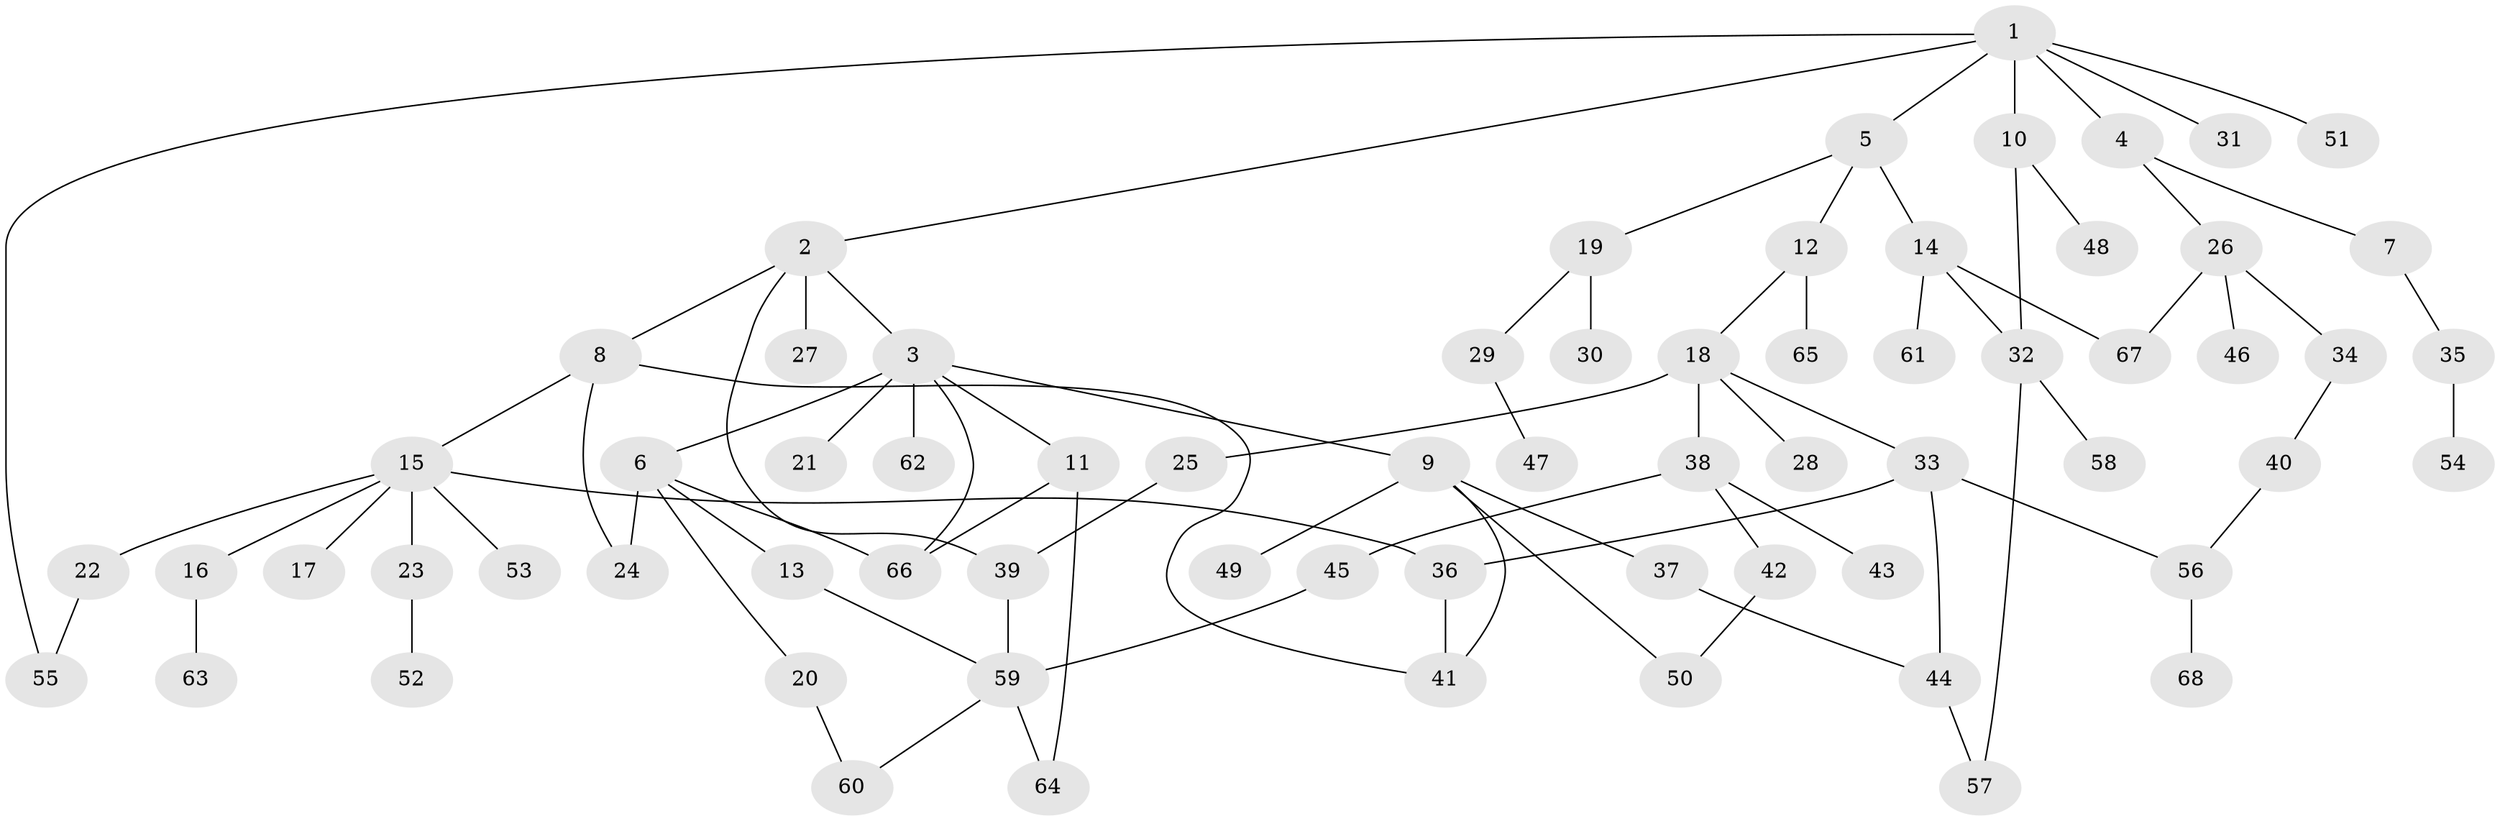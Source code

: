 // Generated by graph-tools (version 1.1) at 2025/01/03/09/25 03:01:00]
// undirected, 68 vertices, 85 edges
graph export_dot {
graph [start="1"]
  node [color=gray90,style=filled];
  1;
  2;
  3;
  4;
  5;
  6;
  7;
  8;
  9;
  10;
  11;
  12;
  13;
  14;
  15;
  16;
  17;
  18;
  19;
  20;
  21;
  22;
  23;
  24;
  25;
  26;
  27;
  28;
  29;
  30;
  31;
  32;
  33;
  34;
  35;
  36;
  37;
  38;
  39;
  40;
  41;
  42;
  43;
  44;
  45;
  46;
  47;
  48;
  49;
  50;
  51;
  52;
  53;
  54;
  55;
  56;
  57;
  58;
  59;
  60;
  61;
  62;
  63;
  64;
  65;
  66;
  67;
  68;
  1 -- 2;
  1 -- 4;
  1 -- 5;
  1 -- 10;
  1 -- 31;
  1 -- 51;
  1 -- 55;
  2 -- 3;
  2 -- 8;
  2 -- 27;
  2 -- 39;
  3 -- 6;
  3 -- 9;
  3 -- 11;
  3 -- 21;
  3 -- 62;
  3 -- 66;
  4 -- 7;
  4 -- 26;
  5 -- 12;
  5 -- 14;
  5 -- 19;
  6 -- 13;
  6 -- 20;
  6 -- 24;
  6 -- 66;
  7 -- 35;
  8 -- 15;
  8 -- 41;
  8 -- 24;
  9 -- 37;
  9 -- 49;
  9 -- 50;
  9 -- 41;
  10 -- 32;
  10 -- 48;
  11 -- 64;
  11 -- 66;
  12 -- 18;
  12 -- 65;
  13 -- 59;
  14 -- 61;
  14 -- 67;
  14 -- 32;
  15 -- 16;
  15 -- 17;
  15 -- 22;
  15 -- 23;
  15 -- 53;
  15 -- 36;
  16 -- 63;
  18 -- 25;
  18 -- 28;
  18 -- 33;
  18 -- 38;
  19 -- 29;
  19 -- 30;
  20 -- 60;
  22 -- 55;
  23 -- 52;
  25 -- 39;
  26 -- 34;
  26 -- 46;
  26 -- 67;
  29 -- 47;
  32 -- 57;
  32 -- 58;
  33 -- 36;
  33 -- 44;
  33 -- 56;
  34 -- 40;
  35 -- 54;
  36 -- 41;
  37 -- 44;
  38 -- 42;
  38 -- 43;
  38 -- 45;
  39 -- 59;
  40 -- 56;
  42 -- 50;
  44 -- 57;
  45 -- 59;
  56 -- 68;
  59 -- 60;
  59 -- 64;
}
